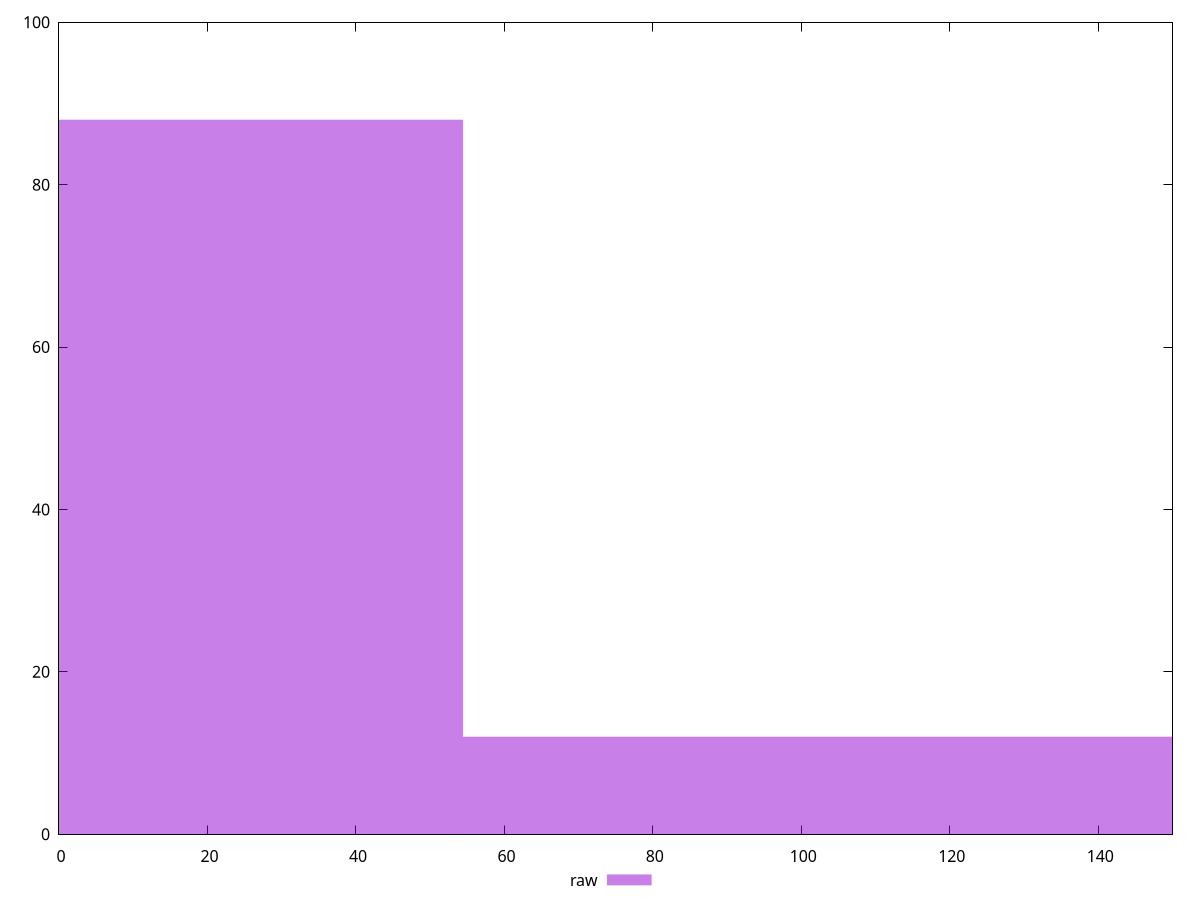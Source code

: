 reset

$raw <<EOF
0 88
108.8396449622161 12
EOF

set key outside below
set boxwidth 108.8396449622161
set xrange [0:150]
set yrange [0:100]
set trange [0:100]
set style fill transparent solid 0.5 noborder
set terminal svg size 640, 490 enhanced background rgb 'white'
set output "report_00019_2021-02-10T18-14-37.922Z//unminified-css/samples/pages+cached/raw/histogram.svg"

plot $raw title "raw" with boxes

reset
